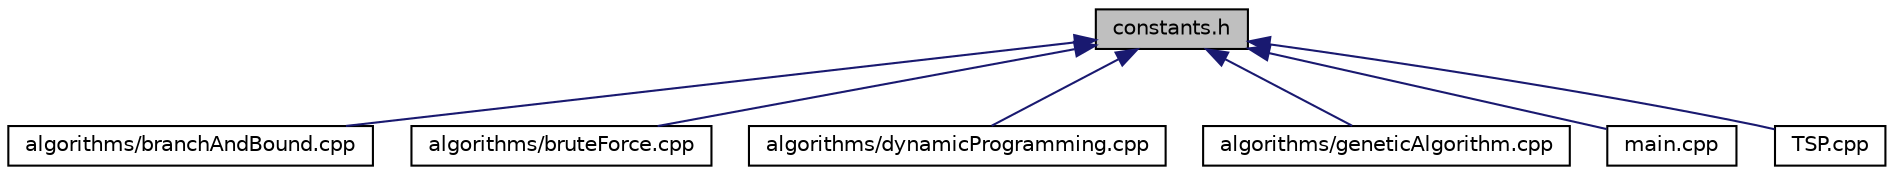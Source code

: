 digraph "constants.h"
{
  edge [fontname="Helvetica",fontsize="10",labelfontname="Helvetica",labelfontsize="10"];
  node [fontname="Helvetica",fontsize="10",shape=record];
  Node1 [label="constants.h",height=0.2,width=0.4,color="black", fillcolor="grey75", style="filled", fontcolor="black"];
  Node1 -> Node2 [dir="back",color="midnightblue",fontsize="10",style="solid",fontname="Helvetica"];
  Node2 [label="algorithms/branchAndBound.cpp",height=0.2,width=0.4,color="black", fillcolor="white", style="filled",URL="$branchAndBound_8cpp.html"];
  Node1 -> Node3 [dir="back",color="midnightblue",fontsize="10",style="solid",fontname="Helvetica"];
  Node3 [label="algorithms/bruteForce.cpp",height=0.2,width=0.4,color="black", fillcolor="white", style="filled",URL="$bruteForce_8cpp.html"];
  Node1 -> Node4 [dir="back",color="midnightblue",fontsize="10",style="solid",fontname="Helvetica"];
  Node4 [label="algorithms/dynamicProgramming.cpp",height=0.2,width=0.4,color="black", fillcolor="white", style="filled",URL="$dynamicProgramming_8cpp.html"];
  Node1 -> Node5 [dir="back",color="midnightblue",fontsize="10",style="solid",fontname="Helvetica"];
  Node5 [label="algorithms/geneticAlgorithm.cpp",height=0.2,width=0.4,color="black", fillcolor="white", style="filled",URL="$geneticAlgorithm_8cpp.html"];
  Node1 -> Node6 [dir="back",color="midnightblue",fontsize="10",style="solid",fontname="Helvetica"];
  Node6 [label="main.cpp",height=0.2,width=0.4,color="black", fillcolor="white", style="filled",URL="$main_8cpp.html"];
  Node1 -> Node7 [dir="back",color="midnightblue",fontsize="10",style="solid",fontname="Helvetica"];
  Node7 [label="TSP.cpp",height=0.2,width=0.4,color="black", fillcolor="white", style="filled",URL="$TSP_8cpp.html"];
}
